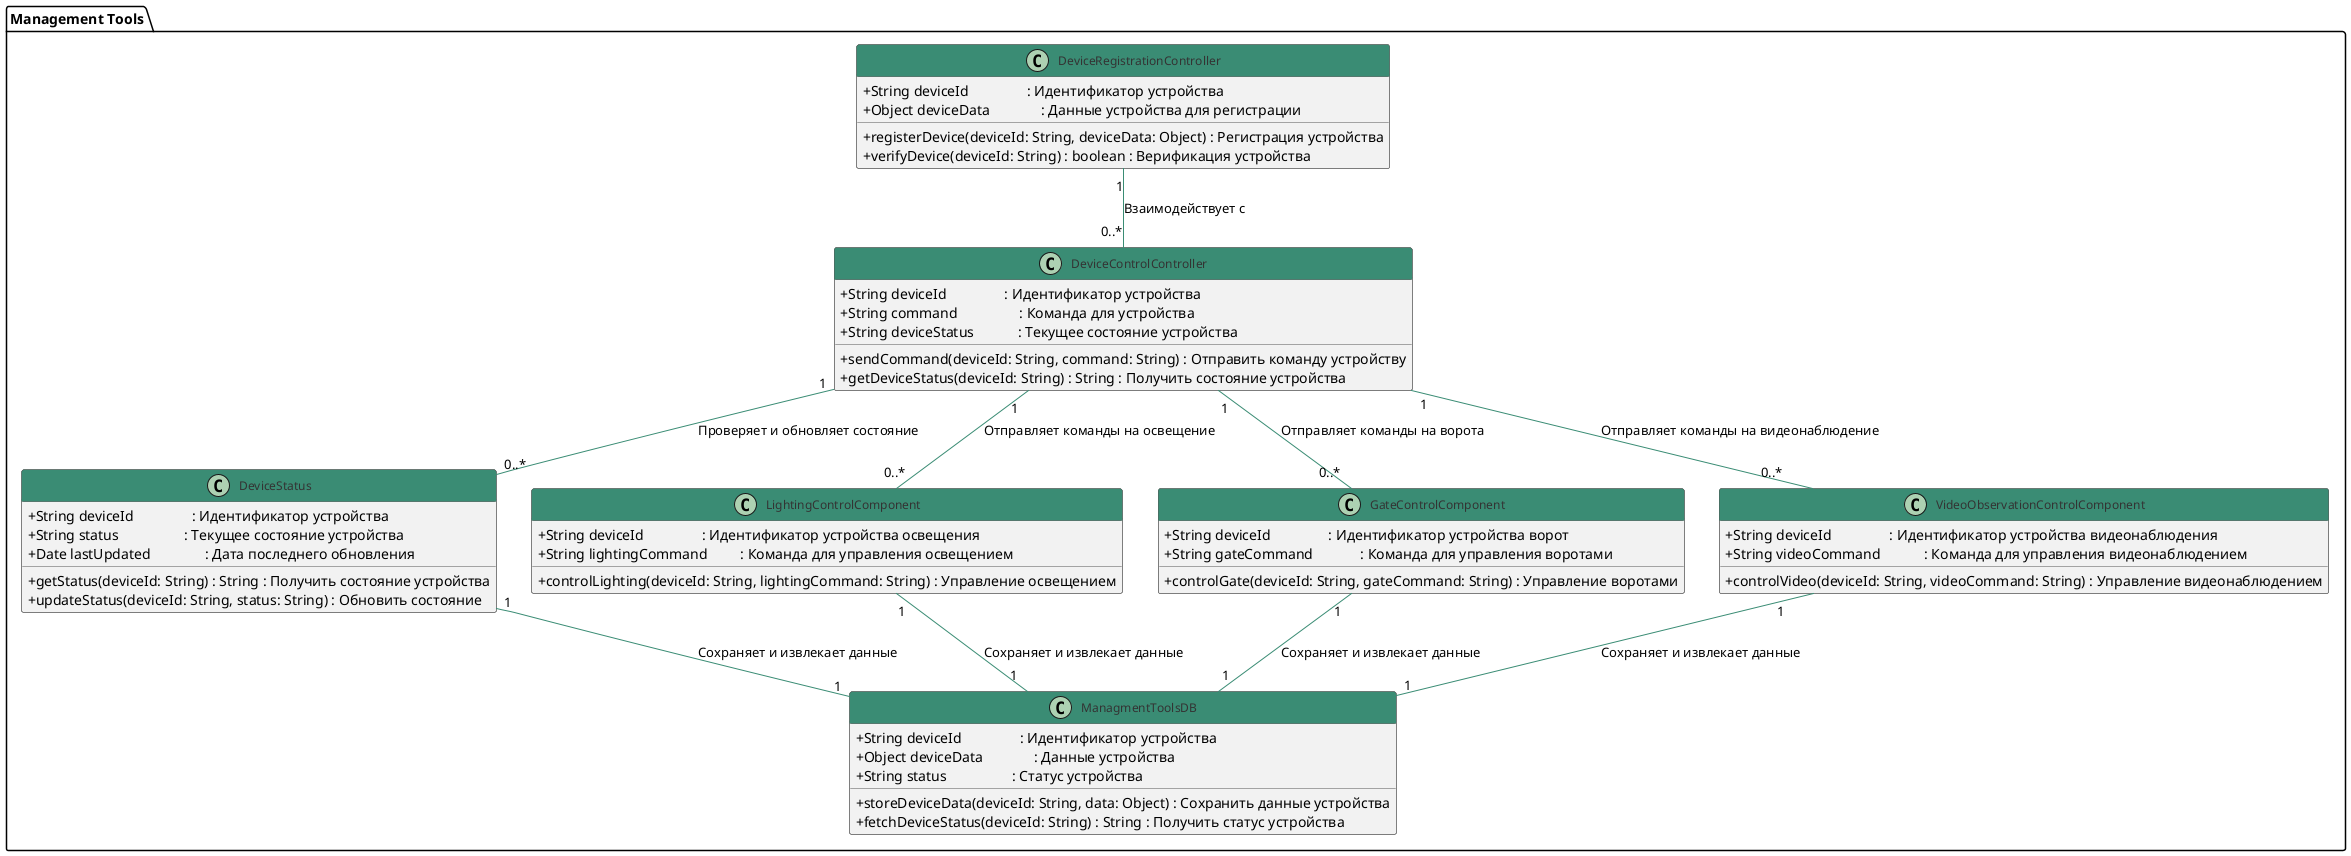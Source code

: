 @startuml
' Настройки для улучшенного визуального восприятия
skinparam classAttributeIconSize 0
skinparam classFontSize 12
skinparam classFontName "Arial"
skinparam classBackgroundColor #f2f2f2
skinparam classBorderColor #555555
skinparam classArrowColor #3A8C74
skinparam classHeaderFontColor #ffffff
skinparam classHeaderBackgroundColor #3A8C74
skinparam classFontColor #333333

' Контейнеры
package "Management Tools" {
  class DeviceRegistrationController {
    +String deviceId                : Идентификатор устройства
    +Object deviceData              : Данные устройства для регистрации
    +registerDevice(deviceId: String, deviceData: Object) : Регистрация устройства
    +verifyDevice(deviceId: String) : boolean : Верификация устройства
  }

  class DeviceControlController {
    +String deviceId                : Идентификатор устройства
    +String command                 : Команда для устройства
    +String deviceStatus            : Текущее состояние устройства
    +sendCommand(deviceId: String, command: String) : Отправить команду устройству
    +getDeviceStatus(deviceId: String) : String : Получить состояние устройства
  }

  class DeviceStatus {
    +String deviceId                : Идентификатор устройства
    +String status                  : Текущее состояние устройства
    +Date lastUpdated               : Дата последнего обновления
    +getStatus(deviceId: String) : String : Получить состояние устройства
    +updateStatus(deviceId: String, status: String) : Обновить состояние
  }

  class LightingControlComponent {
    +String deviceId                : Идентификатор устройства освещения
    +String lightingCommand         : Команда для управления освещением
    +controlLighting(deviceId: String, lightingCommand: String) : Управление освещением
  }

  class GateControlComponent {
    +String deviceId                : Идентификатор устройства ворот
    +String gateCommand             : Команда для управления воротами
    +controlGate(deviceId: String, gateCommand: String) : Управление воротами
  }

  class VideoObservationControlComponent {
    +String deviceId                : Идентификатор устройства видеонаблюдения
    +String videoCommand            : Команда для управления видеонаблюдением
    +controlVideo(deviceId: String, videoCommand: String) : Управление видеонаблюдением
  }

  class ManagmentToolsDB {
    +String deviceId                : Идентификатор устройства
    +Object deviceData              : Данные устройства
    +String status                  : Статус устройства
    +storeDeviceData(deviceId: String, data: Object) : Сохранить данные устройства
    +fetchDeviceStatus(deviceId: String) : String : Получить статус устройства
  }
}

' Связи между компонентами
DeviceRegistrationController "1" -- "0..*" DeviceControlController : Взаимодействует с
DeviceControlController "1" -- "0..*" DeviceStatus : Проверяет и обновляет состояние
DeviceControlController "1" -- "0..*" LightingControlComponent : Отправляет команды на освещение
DeviceControlController "1" -- "0..*" GateControlComponent : Отправляет команды на ворота
DeviceControlController "1" -- "0..*" VideoObservationControlComponent : Отправляет команды на видеонаблюдение
DeviceStatus "1" -- "1" ManagmentToolsDB : Сохраняет и извлекает данные
LightingControlComponent "1" -- "1" ManagmentToolsDB : Сохраняет и извлекает данные
GateControlComponent "1" -- "1" ManagmentToolsDB : Сохраняет и извлекает данные
VideoObservationControlComponent "1" -- "1" ManagmentToolsDB : Сохраняет и извлекает данные

@enduml
